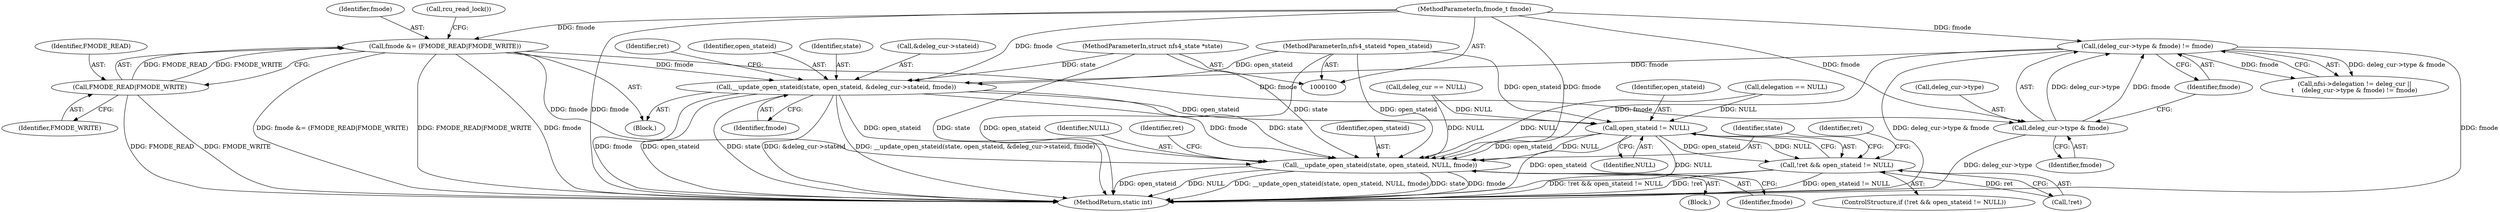 digraph "0_linux_dc0b027dfadfcb8a5504f7d8052754bf8d501ab9_25@API" {
"1000182" [label="(Call,__update_open_stateid(state, open_stateid, &deleg_cur->stateid, fmode))"];
"1000101" [label="(MethodParameterIn,struct nfs4_state *state)"];
"1000102" [label="(MethodParameterIn,nfs4_stateid *open_stateid)"];
"1000147" [label="(Call,(deleg_cur->type & fmode) != fmode)"];
"1000148" [label="(Call,deleg_cur->type & fmode)"];
"1000118" [label="(Call,fmode &= (FMODE_READ|FMODE_WRITE))"];
"1000104" [label="(MethodParameterIn,fmode_t fmode)"];
"1000120" [label="(Call,FMODE_READ|FMODE_WRITE)"];
"1000205" [label="(Call,open_stateid != NULL)"];
"1000202" [label="(Call,!ret && open_stateid != NULL)"];
"1000209" [label="(Call,__update_open_stateid(state, open_stateid, NULL, fmode))"];
"1000105" [label="(Block,)"];
"1000189" [label="(Identifier,fmode)"];
"1000211" [label="(Identifier,open_stateid)"];
"1000219" [label="(MethodReturn,static int)"];
"1000104" [label="(MethodParameterIn,fmode_t fmode)"];
"1000202" [label="(Call,!ret && open_stateid != NULL)"];
"1000207" [label="(Identifier,NULL)"];
"1000131" [label="(Call,deleg_cur == NULL)"];
"1000191" [label="(Identifier,ret)"];
"1000152" [label="(Identifier,fmode)"];
"1000182" [label="(Call,__update_open_stateid(state, open_stateid, &deleg_cur->stateid, fmode))"];
"1000119" [label="(Identifier,fmode)"];
"1000209" [label="(Call,__update_open_stateid(state, open_stateid, NULL, fmode))"];
"1000156" [label="(Call,delegation == NULL)"];
"1000201" [label="(ControlStructure,if (!ret && open_stateid != NULL))"];
"1000212" [label="(Identifier,NULL)"];
"1000153" [label="(Identifier,fmode)"];
"1000123" [label="(Call,rcu_read_lock())"];
"1000208" [label="(Block,)"];
"1000206" [label="(Identifier,open_stateid)"];
"1000218" [label="(Identifier,ret)"];
"1000141" [label="(Call,nfsi->delegation != deleg_cur ||\n\t    (deleg_cur->type & fmode) != fmode)"];
"1000121" [label="(Identifier,FMODE_READ)"];
"1000184" [label="(Identifier,open_stateid)"];
"1000215" [label="(Identifier,ret)"];
"1000148" [label="(Call,deleg_cur->type & fmode)"];
"1000183" [label="(Identifier,state)"];
"1000203" [label="(Call,!ret)"];
"1000213" [label="(Identifier,fmode)"];
"1000120" [label="(Call,FMODE_READ|FMODE_WRITE)"];
"1000185" [label="(Call,&deleg_cur->stateid)"];
"1000101" [label="(MethodParameterIn,struct nfs4_state *state)"];
"1000210" [label="(Identifier,state)"];
"1000102" [label="(MethodParameterIn,nfs4_stateid *open_stateid)"];
"1000122" [label="(Identifier,FMODE_WRITE)"];
"1000149" [label="(Call,deleg_cur->type)"];
"1000118" [label="(Call,fmode &= (FMODE_READ|FMODE_WRITE))"];
"1000147" [label="(Call,(deleg_cur->type & fmode) != fmode)"];
"1000205" [label="(Call,open_stateid != NULL)"];
"1000182" -> "1000105"  [label="AST: "];
"1000182" -> "1000189"  [label="CFG: "];
"1000183" -> "1000182"  [label="AST: "];
"1000184" -> "1000182"  [label="AST: "];
"1000185" -> "1000182"  [label="AST: "];
"1000189" -> "1000182"  [label="AST: "];
"1000191" -> "1000182"  [label="CFG: "];
"1000182" -> "1000219"  [label="DDG: &deleg_cur->stateid"];
"1000182" -> "1000219"  [label="DDG: __update_open_stateid(state, open_stateid, &deleg_cur->stateid, fmode)"];
"1000182" -> "1000219"  [label="DDG: fmode"];
"1000182" -> "1000219"  [label="DDG: open_stateid"];
"1000182" -> "1000219"  [label="DDG: state"];
"1000101" -> "1000182"  [label="DDG: state"];
"1000102" -> "1000182"  [label="DDG: open_stateid"];
"1000147" -> "1000182"  [label="DDG: fmode"];
"1000118" -> "1000182"  [label="DDG: fmode"];
"1000104" -> "1000182"  [label="DDG: fmode"];
"1000182" -> "1000205"  [label="DDG: open_stateid"];
"1000182" -> "1000209"  [label="DDG: state"];
"1000182" -> "1000209"  [label="DDG: open_stateid"];
"1000182" -> "1000209"  [label="DDG: fmode"];
"1000101" -> "1000100"  [label="AST: "];
"1000101" -> "1000219"  [label="DDG: state"];
"1000101" -> "1000209"  [label="DDG: state"];
"1000102" -> "1000100"  [label="AST: "];
"1000102" -> "1000219"  [label="DDG: open_stateid"];
"1000102" -> "1000205"  [label="DDG: open_stateid"];
"1000102" -> "1000209"  [label="DDG: open_stateid"];
"1000147" -> "1000141"  [label="AST: "];
"1000147" -> "1000153"  [label="CFG: "];
"1000148" -> "1000147"  [label="AST: "];
"1000153" -> "1000147"  [label="AST: "];
"1000141" -> "1000147"  [label="CFG: "];
"1000147" -> "1000219"  [label="DDG: deleg_cur->type & fmode"];
"1000147" -> "1000219"  [label="DDG: fmode"];
"1000147" -> "1000141"  [label="DDG: deleg_cur->type & fmode"];
"1000147" -> "1000141"  [label="DDG: fmode"];
"1000148" -> "1000147"  [label="DDG: deleg_cur->type"];
"1000148" -> "1000147"  [label="DDG: fmode"];
"1000104" -> "1000147"  [label="DDG: fmode"];
"1000147" -> "1000209"  [label="DDG: fmode"];
"1000148" -> "1000152"  [label="CFG: "];
"1000149" -> "1000148"  [label="AST: "];
"1000152" -> "1000148"  [label="AST: "];
"1000153" -> "1000148"  [label="CFG: "];
"1000148" -> "1000219"  [label="DDG: deleg_cur->type"];
"1000118" -> "1000148"  [label="DDG: fmode"];
"1000104" -> "1000148"  [label="DDG: fmode"];
"1000118" -> "1000105"  [label="AST: "];
"1000118" -> "1000120"  [label="CFG: "];
"1000119" -> "1000118"  [label="AST: "];
"1000120" -> "1000118"  [label="AST: "];
"1000123" -> "1000118"  [label="CFG: "];
"1000118" -> "1000219"  [label="DDG: fmode &= (FMODE_READ|FMODE_WRITE)"];
"1000118" -> "1000219"  [label="DDG: FMODE_READ|FMODE_WRITE"];
"1000118" -> "1000219"  [label="DDG: fmode"];
"1000104" -> "1000118"  [label="DDG: fmode"];
"1000120" -> "1000118"  [label="DDG: FMODE_READ"];
"1000120" -> "1000118"  [label="DDG: FMODE_WRITE"];
"1000118" -> "1000209"  [label="DDG: fmode"];
"1000104" -> "1000100"  [label="AST: "];
"1000104" -> "1000219"  [label="DDG: fmode"];
"1000104" -> "1000209"  [label="DDG: fmode"];
"1000120" -> "1000122"  [label="CFG: "];
"1000121" -> "1000120"  [label="AST: "];
"1000122" -> "1000120"  [label="AST: "];
"1000120" -> "1000219"  [label="DDG: FMODE_READ"];
"1000120" -> "1000219"  [label="DDG: FMODE_WRITE"];
"1000205" -> "1000202"  [label="AST: "];
"1000205" -> "1000207"  [label="CFG: "];
"1000206" -> "1000205"  [label="AST: "];
"1000207" -> "1000205"  [label="AST: "];
"1000202" -> "1000205"  [label="CFG: "];
"1000205" -> "1000219"  [label="DDG: open_stateid"];
"1000205" -> "1000219"  [label="DDG: NULL"];
"1000205" -> "1000202"  [label="DDG: open_stateid"];
"1000205" -> "1000202"  [label="DDG: NULL"];
"1000156" -> "1000205"  [label="DDG: NULL"];
"1000131" -> "1000205"  [label="DDG: NULL"];
"1000205" -> "1000209"  [label="DDG: open_stateid"];
"1000205" -> "1000209"  [label="DDG: NULL"];
"1000202" -> "1000201"  [label="AST: "];
"1000202" -> "1000203"  [label="CFG: "];
"1000203" -> "1000202"  [label="AST: "];
"1000210" -> "1000202"  [label="CFG: "];
"1000218" -> "1000202"  [label="CFG: "];
"1000202" -> "1000219"  [label="DDG: !ret"];
"1000202" -> "1000219"  [label="DDG: open_stateid != NULL"];
"1000202" -> "1000219"  [label="DDG: !ret && open_stateid != NULL"];
"1000203" -> "1000202"  [label="DDG: ret"];
"1000209" -> "1000208"  [label="AST: "];
"1000209" -> "1000213"  [label="CFG: "];
"1000210" -> "1000209"  [label="AST: "];
"1000211" -> "1000209"  [label="AST: "];
"1000212" -> "1000209"  [label="AST: "];
"1000213" -> "1000209"  [label="AST: "];
"1000215" -> "1000209"  [label="CFG: "];
"1000209" -> "1000219"  [label="DDG: NULL"];
"1000209" -> "1000219"  [label="DDG: __update_open_stateid(state, open_stateid, NULL, fmode)"];
"1000209" -> "1000219"  [label="DDG: state"];
"1000209" -> "1000219"  [label="DDG: fmode"];
"1000209" -> "1000219"  [label="DDG: open_stateid"];
"1000156" -> "1000209"  [label="DDG: NULL"];
"1000131" -> "1000209"  [label="DDG: NULL"];
}
